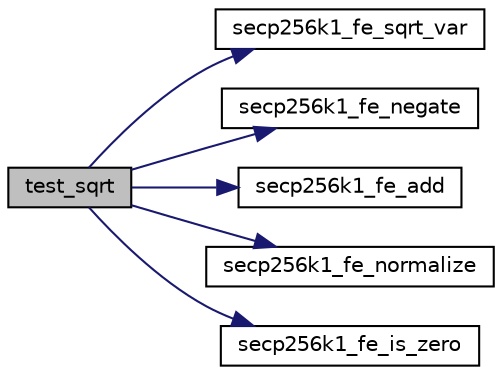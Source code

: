 digraph "test_sqrt"
{
  edge [fontname="Helvetica",fontsize="10",labelfontname="Helvetica",labelfontsize="10"];
  node [fontname="Helvetica",fontsize="10",shape=record];
  rankdir="LR";
  Node1827 [label="test_sqrt",height=0.2,width=0.4,color="black", fillcolor="grey75", style="filled", fontcolor="black"];
  Node1827 -> Node1828 [color="midnightblue",fontsize="10",style="solid",fontname="Helvetica"];
  Node1828 [label="secp256k1_fe_sqrt_var",height=0.2,width=0.4,color="black", fillcolor="white", style="filled",URL="$d5/d5a/field_8h.html#adeed9551ce946187f98c5e3d789e9575",tooltip="If a has a square root, it is computed in r and 1 is returned. "];
  Node1827 -> Node1829 [color="midnightblue",fontsize="10",style="solid",fontname="Helvetica"];
  Node1829 [label="secp256k1_fe_negate",height=0.2,width=0.4,color="black", fillcolor="white", style="filled",URL="$d5/d5a/field_8h.html#a4543ff08a66fc870acd56c921f2b30f7",tooltip="Set a field element equal to the additive inverse of another. "];
  Node1827 -> Node1830 [color="midnightblue",fontsize="10",style="solid",fontname="Helvetica"];
  Node1830 [label="secp256k1_fe_add",height=0.2,width=0.4,color="black", fillcolor="white", style="filled",URL="$d5/d5a/field_8h.html#a7512f80b60598e4af89c004890880fc7",tooltip="Adds a field element to another. "];
  Node1827 -> Node1831 [color="midnightblue",fontsize="10",style="solid",fontname="Helvetica"];
  Node1831 [label="secp256k1_fe_normalize",height=0.2,width=0.4,color="black", fillcolor="white", style="filled",URL="$d5/d5a/field_8h.html#a8e925e94d5a7330d2ae68f6642d0c7b9",tooltip="Field element module. "];
  Node1827 -> Node1832 [color="midnightblue",fontsize="10",style="solid",fontname="Helvetica"];
  Node1832 [label="secp256k1_fe_is_zero",height=0.2,width=0.4,color="black", fillcolor="white", style="filled",URL="$d5/d5a/field_8h.html#a619ec4805df6cc54d70e6682ceebd098",tooltip="Verify whether a field element is zero. "];
}
